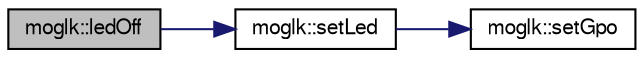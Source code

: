 digraph G
{
  edge [fontname="FreeSans",fontsize="10",labelfontname="FreeSans",labelfontsize="10"];
  node [fontname="FreeSans",fontsize="10",shape=record];
  rankdir=LR;
  Node1 [label="moglk::ledOff",height=0.2,width=0.4,color="black", fillcolor="grey75", style="filled" fontcolor="black"];
  Node1 -> Node2 [color="midnightblue",fontsize="10",style="solid"];
  Node2 [label="moglk::setLed",height=0.2,width=0.4,color="black", fillcolor="white", style="filled",URL="$classmoglk.html#7a9fe2fe9dd14ac41e4c2429a5ba1312"];
  Node2 -> Node3 [color="midnightblue",fontsize="10",style="solid"];
  Node3 [label="moglk::setGpo",height=0.2,width=0.4,color="black", fillcolor="white", style="filled",URL="$classmoglk.html#4acb0355df560236b463eb323a61f182"];
}
